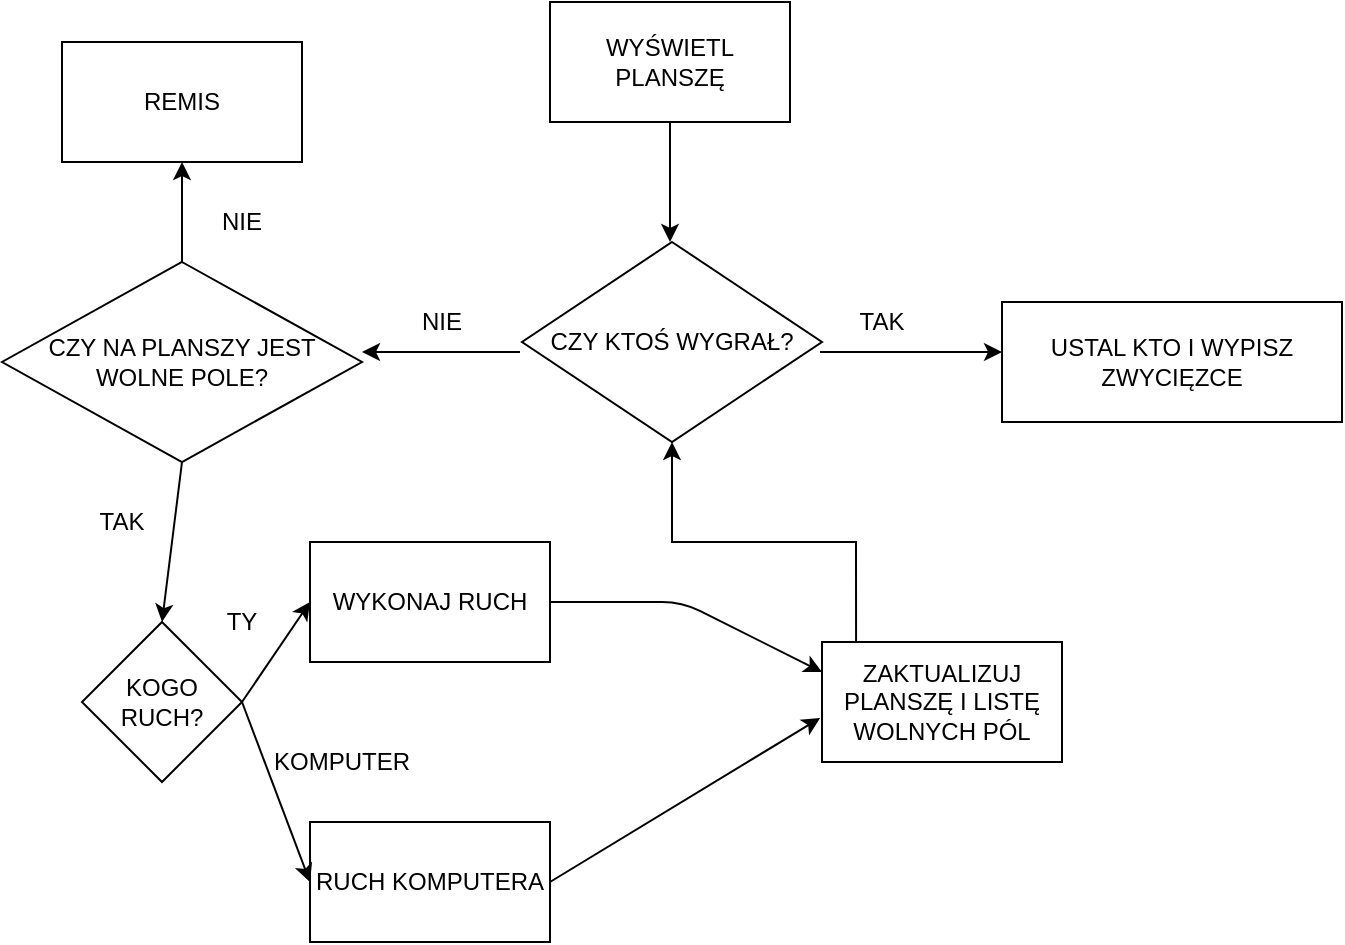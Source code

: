<mxfile version="14.6.1" type="github"><diagram id="RsgrZiiyc3I-MilQaIFs" name="Page-1"><mxGraphModel dx="1422" dy="762" grid="1" gridSize="10" guides="1" tooltips="1" connect="1" arrows="1" fold="1" page="1" pageScale="1" pageWidth="827" pageHeight="1169" math="0" shadow="0"><root><mxCell id="0"/><mxCell id="1" parent="0"/><mxCell id="C3pl8syFi3OfmlPS3I9f-2" value="WYŚWIETL PLANSZĘ" style="rounded=0;whiteSpace=wrap;html=1;" vertex="1" parent="1"><mxGeometry x="294" y="70" width="120" height="60" as="geometry"/></mxCell><mxCell id="C3pl8syFi3OfmlPS3I9f-4" value="" style="endArrow=classic;html=1;entryX=0.5;entryY=0;entryDx=0;entryDy=0;exitX=0.5;exitY=1;exitDx=0;exitDy=0;" edge="1" parent="1" source="C3pl8syFi3OfmlPS3I9f-2"><mxGeometry width="50" height="50" relative="1" as="geometry"><mxPoint x="390" y="390" as="sourcePoint"/><mxPoint x="354" y="190" as="targetPoint"/><Array as="points"/></mxGeometry></mxCell><mxCell id="C3pl8syFi3OfmlPS3I9f-5" value="" style="endArrow=classic;html=1;exitX=1;exitY=0.5;exitDx=0;exitDy=0;" edge="1" parent="1"><mxGeometry width="50" height="50" relative="1" as="geometry"><mxPoint x="429" y="245" as="sourcePoint"/><mxPoint x="520" y="245" as="targetPoint"/><Array as="points"/></mxGeometry></mxCell><mxCell id="C3pl8syFi3OfmlPS3I9f-6" value="" style="endArrow=classic;html=1;exitX=0;exitY=0.5;exitDx=0;exitDy=0;" edge="1" parent="1"><mxGeometry width="50" height="50" relative="1" as="geometry"><mxPoint x="279" y="245" as="sourcePoint"/><mxPoint x="200" y="245" as="targetPoint"/></mxGeometry></mxCell><mxCell id="C3pl8syFi3OfmlPS3I9f-30" style="edgeStyle=orthogonalEdgeStyle;rounded=0;orthogonalLoop=1;jettySize=auto;html=1;exitX=0.142;exitY=0.017;exitDx=0;exitDy=0;exitPerimeter=0;entryX=0.5;entryY=1;entryDx=0;entryDy=0;" edge="1" parent="1" source="C3pl8syFi3OfmlPS3I9f-31" target="C3pl8syFi3OfmlPS3I9f-7"><mxGeometry relative="1" as="geometry"><mxPoint x="370" y="310" as="targetPoint"/></mxGeometry></mxCell><mxCell id="C3pl8syFi3OfmlPS3I9f-7" value="CZY KTOŚ WYGRAŁ?" style="rhombus;whiteSpace=wrap;html=1;" vertex="1" parent="1"><mxGeometry x="280" y="190" width="150" height="100" as="geometry"/></mxCell><mxCell id="C3pl8syFi3OfmlPS3I9f-8" value="USTAL KTO I WYPISZ ZWYCIĘZCE" style="rounded=0;whiteSpace=wrap;html=1;" vertex="1" parent="1"><mxGeometry x="520" y="220" width="170" height="60" as="geometry"/></mxCell><mxCell id="C3pl8syFi3OfmlPS3I9f-9" value="CZY NA PLANSZY JEST WOLNE POLE?" style="rhombus;whiteSpace=wrap;html=1;" vertex="1" parent="1"><mxGeometry x="20" y="200" width="180" height="100" as="geometry"/></mxCell><mxCell id="C3pl8syFi3OfmlPS3I9f-10" value="" style="endArrow=classic;html=1;exitX=0.5;exitY=0;exitDx=0;exitDy=0;" edge="1" parent="1" source="C3pl8syFi3OfmlPS3I9f-9"><mxGeometry width="50" height="50" relative="1" as="geometry"><mxPoint x="390" y="370" as="sourcePoint"/><mxPoint x="110" y="150" as="targetPoint"/></mxGeometry></mxCell><mxCell id="C3pl8syFi3OfmlPS3I9f-11" value="REMIS" style="rounded=0;whiteSpace=wrap;html=1;" vertex="1" parent="1"><mxGeometry x="50" y="90" width="120" height="60" as="geometry"/></mxCell><mxCell id="C3pl8syFi3OfmlPS3I9f-12" value="WYKONAJ RUCH" style="rounded=0;whiteSpace=wrap;html=1;" vertex="1" parent="1"><mxGeometry x="174" y="340" width="120" height="60" as="geometry"/></mxCell><mxCell id="C3pl8syFi3OfmlPS3I9f-13" value="RUCH KOMPUTERA" style="rounded=0;whiteSpace=wrap;html=1;" vertex="1" parent="1"><mxGeometry x="174" y="480" width="120" height="60" as="geometry"/></mxCell><mxCell id="C3pl8syFi3OfmlPS3I9f-16" value="KOGO RUCH?" style="rhombus;whiteSpace=wrap;html=1;" vertex="1" parent="1"><mxGeometry x="60" y="380" width="80" height="80" as="geometry"/></mxCell><mxCell id="C3pl8syFi3OfmlPS3I9f-17" value="" style="endArrow=classic;html=1;exitX=1;exitY=0.5;exitDx=0;exitDy=0;entryX=0;entryY=0.25;entryDx=0;entryDy=0;" edge="1" parent="1" source="C3pl8syFi3OfmlPS3I9f-12" target="C3pl8syFi3OfmlPS3I9f-31"><mxGeometry width="50" height="50" relative="1" as="geometry"><mxPoint x="390" y="360" as="sourcePoint"/><mxPoint x="440" y="310" as="targetPoint"/><Array as="points"><mxPoint x="360" y="370"/></Array></mxGeometry></mxCell><mxCell id="C3pl8syFi3OfmlPS3I9f-18" value="" style="endArrow=classic;html=1;exitX=1;exitY=0.5;exitDx=0;exitDy=0;entryX=-0.008;entryY=0.633;entryDx=0;entryDy=0;entryPerimeter=0;" edge="1" parent="1" source="C3pl8syFi3OfmlPS3I9f-13" target="C3pl8syFi3OfmlPS3I9f-31"><mxGeometry width="50" height="50" relative="1" as="geometry"><mxPoint x="390" y="360" as="sourcePoint"/><mxPoint x="380" y="390" as="targetPoint"/></mxGeometry></mxCell><mxCell id="C3pl8syFi3OfmlPS3I9f-19" value="" style="endArrow=classic;html=1;exitX=1;exitY=0.5;exitDx=0;exitDy=0;entryX=0;entryY=0.5;entryDx=0;entryDy=0;" edge="1" parent="1" source="C3pl8syFi3OfmlPS3I9f-16" target="C3pl8syFi3OfmlPS3I9f-12"><mxGeometry width="50" height="50" relative="1" as="geometry"><mxPoint x="390" y="360" as="sourcePoint"/><mxPoint x="440" y="310" as="targetPoint"/></mxGeometry></mxCell><mxCell id="C3pl8syFi3OfmlPS3I9f-20" value="" style="endArrow=classic;html=1;exitX=1;exitY=0.5;exitDx=0;exitDy=0;entryX=0;entryY=0.5;entryDx=0;entryDy=0;" edge="1" parent="1" source="C3pl8syFi3OfmlPS3I9f-16" target="C3pl8syFi3OfmlPS3I9f-13"><mxGeometry width="50" height="50" relative="1" as="geometry"><mxPoint x="390" y="360" as="sourcePoint"/><mxPoint x="440" y="310" as="targetPoint"/></mxGeometry></mxCell><mxCell id="C3pl8syFi3OfmlPS3I9f-21" value="" style="endArrow=classic;html=1;exitX=0.5;exitY=1;exitDx=0;exitDy=0;entryX=0.5;entryY=0;entryDx=0;entryDy=0;" edge="1" parent="1" source="C3pl8syFi3OfmlPS3I9f-9" target="C3pl8syFi3OfmlPS3I9f-16"><mxGeometry width="50" height="50" relative="1" as="geometry"><mxPoint x="390" y="360" as="sourcePoint"/><mxPoint x="440" y="310" as="targetPoint"/></mxGeometry></mxCell><mxCell id="C3pl8syFi3OfmlPS3I9f-23" value="NIE" style="text;html=1;strokeColor=none;fillColor=none;align=center;verticalAlign=middle;whiteSpace=wrap;rounded=0;" vertex="1" parent="1"><mxGeometry x="220" y="220" width="40" height="20" as="geometry"/></mxCell><mxCell id="C3pl8syFi3OfmlPS3I9f-24" value="TAK" style="text;html=1;strokeColor=none;fillColor=none;align=center;verticalAlign=middle;whiteSpace=wrap;rounded=0;" vertex="1" parent="1"><mxGeometry x="440" y="220" width="40" height="20" as="geometry"/></mxCell><mxCell id="C3pl8syFi3OfmlPS3I9f-25" value="NIE" style="text;html=1;strokeColor=none;fillColor=none;align=center;verticalAlign=middle;whiteSpace=wrap;rounded=0;" vertex="1" parent="1"><mxGeometry x="120" y="170" width="40" height="20" as="geometry"/></mxCell><mxCell id="C3pl8syFi3OfmlPS3I9f-26" value="TAK" style="text;html=1;strokeColor=none;fillColor=none;align=center;verticalAlign=middle;whiteSpace=wrap;rounded=0;" vertex="1" parent="1"><mxGeometry x="60" y="320" width="40" height="20" as="geometry"/></mxCell><mxCell id="C3pl8syFi3OfmlPS3I9f-27" value="TY" style="text;html=1;strokeColor=none;fillColor=none;align=center;verticalAlign=middle;whiteSpace=wrap;rounded=0;" vertex="1" parent="1"><mxGeometry x="120" y="370" width="40" height="20" as="geometry"/></mxCell><mxCell id="C3pl8syFi3OfmlPS3I9f-29" value="KOMPUTER" style="text;html=1;strokeColor=none;fillColor=none;align=center;verticalAlign=middle;whiteSpace=wrap;rounded=0;" vertex="1" parent="1"><mxGeometry x="170" y="440" width="40" height="20" as="geometry"/></mxCell><mxCell id="C3pl8syFi3OfmlPS3I9f-31" value="ZAKTUALIZUJ PLANSZĘ I LISTĘ WOLNYCH PÓL" style="rounded=0;whiteSpace=wrap;html=1;" vertex="1" parent="1"><mxGeometry x="430" y="390" width="120" height="60" as="geometry"/></mxCell></root></mxGraphModel></diagram></mxfile>